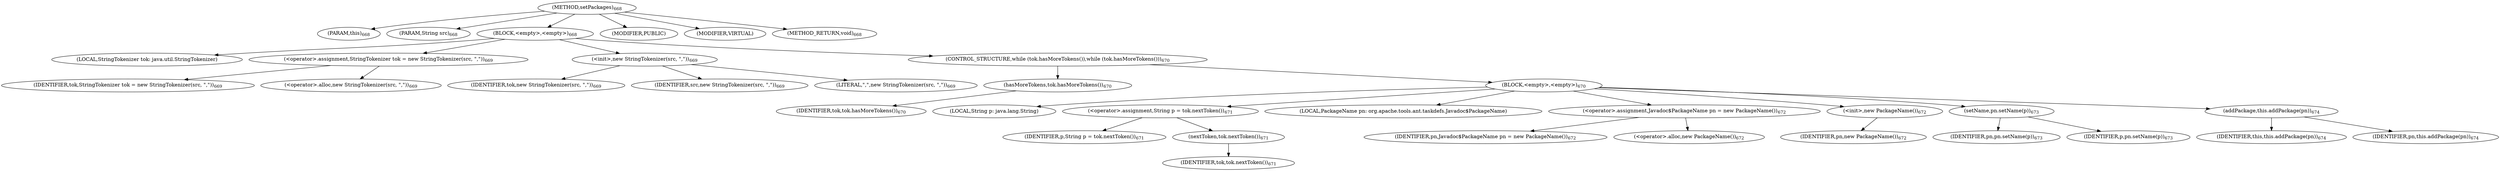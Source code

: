 digraph "setPackages" {  
"2161" [label = <(METHOD,setPackages)<SUB>668</SUB>> ]
"226" [label = <(PARAM,this)<SUB>668</SUB>> ]
"2162" [label = <(PARAM,String src)<SUB>668</SUB>> ]
"2163" [label = <(BLOCK,&lt;empty&gt;,&lt;empty&gt;)<SUB>668</SUB>> ]
"222" [label = <(LOCAL,StringTokenizer tok: java.util.StringTokenizer)> ]
"2164" [label = <(&lt;operator&gt;.assignment,StringTokenizer tok = new StringTokenizer(src, &quot;,&quot;))<SUB>669</SUB>> ]
"2165" [label = <(IDENTIFIER,tok,StringTokenizer tok = new StringTokenizer(src, &quot;,&quot;))<SUB>669</SUB>> ]
"2166" [label = <(&lt;operator&gt;.alloc,new StringTokenizer(src, &quot;,&quot;))<SUB>669</SUB>> ]
"2167" [label = <(&lt;init&gt;,new StringTokenizer(src, &quot;,&quot;))<SUB>669</SUB>> ]
"221" [label = <(IDENTIFIER,tok,new StringTokenizer(src, &quot;,&quot;))<SUB>669</SUB>> ]
"2168" [label = <(IDENTIFIER,src,new StringTokenizer(src, &quot;,&quot;))<SUB>669</SUB>> ]
"2169" [label = <(LITERAL,&quot;,&quot;,new StringTokenizer(src, &quot;,&quot;))<SUB>669</SUB>> ]
"2170" [label = <(CONTROL_STRUCTURE,while (tok.hasMoreTokens()),while (tok.hasMoreTokens()))<SUB>670</SUB>> ]
"2171" [label = <(hasMoreTokens,tok.hasMoreTokens())<SUB>670</SUB>> ]
"2172" [label = <(IDENTIFIER,tok,tok.hasMoreTokens())<SUB>670</SUB>> ]
"2173" [label = <(BLOCK,&lt;empty&gt;,&lt;empty&gt;)<SUB>670</SUB>> ]
"2174" [label = <(LOCAL,String p: java.lang.String)> ]
"2175" [label = <(&lt;operator&gt;.assignment,String p = tok.nextToken())<SUB>671</SUB>> ]
"2176" [label = <(IDENTIFIER,p,String p = tok.nextToken())<SUB>671</SUB>> ]
"2177" [label = <(nextToken,tok.nextToken())<SUB>671</SUB>> ]
"2178" [label = <(IDENTIFIER,tok,tok.nextToken())<SUB>671</SUB>> ]
"224" [label = <(LOCAL,PackageName pn: org.apache.tools.ant.taskdefs.Javadoc$PackageName)> ]
"2179" [label = <(&lt;operator&gt;.assignment,Javadoc$PackageName pn = new PackageName())<SUB>672</SUB>> ]
"2180" [label = <(IDENTIFIER,pn,Javadoc$PackageName pn = new PackageName())<SUB>672</SUB>> ]
"2181" [label = <(&lt;operator&gt;.alloc,new PackageName())<SUB>672</SUB>> ]
"2182" [label = <(&lt;init&gt;,new PackageName())<SUB>672</SUB>> ]
"223" [label = <(IDENTIFIER,pn,new PackageName())<SUB>672</SUB>> ]
"2183" [label = <(setName,pn.setName(p))<SUB>673</SUB>> ]
"2184" [label = <(IDENTIFIER,pn,pn.setName(p))<SUB>673</SUB>> ]
"2185" [label = <(IDENTIFIER,p,pn.setName(p))<SUB>673</SUB>> ]
"2186" [label = <(addPackage,this.addPackage(pn))<SUB>674</SUB>> ]
"225" [label = <(IDENTIFIER,this,this.addPackage(pn))<SUB>674</SUB>> ]
"2187" [label = <(IDENTIFIER,pn,this.addPackage(pn))<SUB>674</SUB>> ]
"2188" [label = <(MODIFIER,PUBLIC)> ]
"2189" [label = <(MODIFIER,VIRTUAL)> ]
"2190" [label = <(METHOD_RETURN,void)<SUB>668</SUB>> ]
  "2161" -> "226" 
  "2161" -> "2162" 
  "2161" -> "2163" 
  "2161" -> "2188" 
  "2161" -> "2189" 
  "2161" -> "2190" 
  "2163" -> "222" 
  "2163" -> "2164" 
  "2163" -> "2167" 
  "2163" -> "2170" 
  "2164" -> "2165" 
  "2164" -> "2166" 
  "2167" -> "221" 
  "2167" -> "2168" 
  "2167" -> "2169" 
  "2170" -> "2171" 
  "2170" -> "2173" 
  "2171" -> "2172" 
  "2173" -> "2174" 
  "2173" -> "2175" 
  "2173" -> "224" 
  "2173" -> "2179" 
  "2173" -> "2182" 
  "2173" -> "2183" 
  "2173" -> "2186" 
  "2175" -> "2176" 
  "2175" -> "2177" 
  "2177" -> "2178" 
  "2179" -> "2180" 
  "2179" -> "2181" 
  "2182" -> "223" 
  "2183" -> "2184" 
  "2183" -> "2185" 
  "2186" -> "225" 
  "2186" -> "2187" 
}
